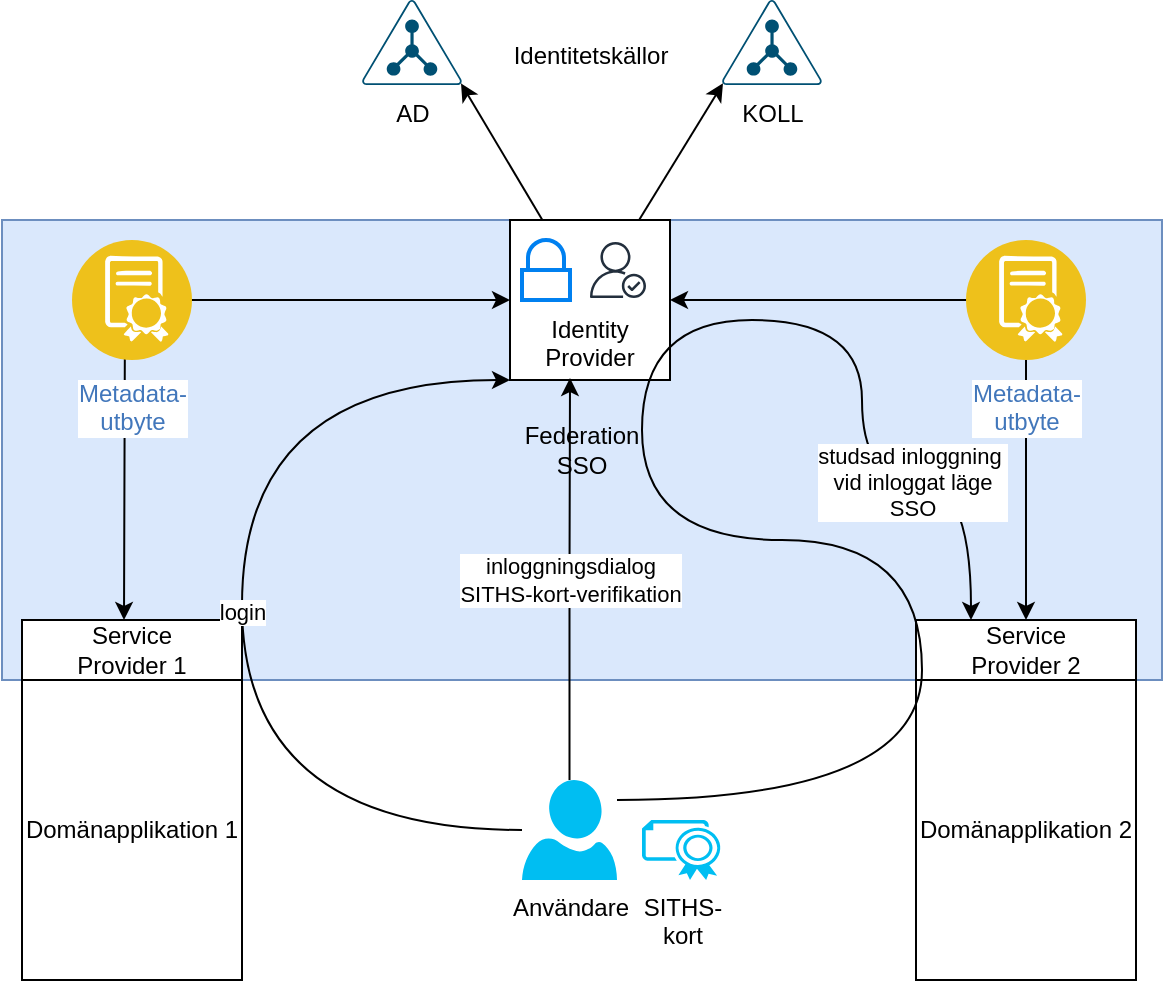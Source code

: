 <mxfile version="24.7.7">
  <diagram name="Sida-1" id="RdJLS9GGSDhxWauPwOrX">
    <mxGraphModel dx="1380" dy="763" grid="1" gridSize="10" guides="1" tooltips="1" connect="1" arrows="1" fold="1" page="1" pageScale="1" pageWidth="827" pageHeight="1169" math="0" shadow="0">
      <root>
        <mxCell id="0" />
        <mxCell id="1" parent="0" />
        <mxCell id="T-CoUlsQ0zNCIP5Rp3Ct-22" value="Federation&lt;div&gt;SSO&lt;/div&gt;" style="rounded=0;whiteSpace=wrap;html=1;fillColor=#dae8fc;strokeColor=#6c8ebf;" parent="1" vertex="1">
          <mxGeometry x="120" y="200" width="580" height="230" as="geometry" />
        </mxCell>
        <mxCell id="T-CoUlsQ0zNCIP5Rp3Ct-1" value="AD" style="points=[[0.5,0,0],[0.765,0.48,0],[0.99,0.98,0],[0.5,1,0],[0.01,0.98,0],[0.235,0.48,0]];verticalLabelPosition=bottom;sketch=0;html=1;verticalAlign=top;aspect=fixed;align=center;pointerEvents=1;shape=mxgraph.cisco19.ldap;fillColor=#005073;strokeColor=none;" parent="1" vertex="1">
          <mxGeometry x="300" y="90" width="50" height="42.5" as="geometry" />
        </mxCell>
        <mxCell id="T-CoUlsQ0zNCIP5Rp3Ct-2" value="KOLL" style="points=[[0.5,0,0],[0.765,0.48,0],[0.99,0.98,0],[0.5,1,0],[0.01,0.98,0],[0.235,0.48,0]];verticalLabelPosition=bottom;sketch=0;html=1;verticalAlign=top;aspect=fixed;align=center;pointerEvents=1;shape=mxgraph.cisco19.ldap;fillColor=#005073;strokeColor=none;" parent="1" vertex="1">
          <mxGeometry x="480" y="90" width="50" height="42.5" as="geometry" />
        </mxCell>
        <mxCell id="T-CoUlsQ0zNCIP5Rp3Ct-14" style="edgeStyle=orthogonalEdgeStyle;rounded=0;orthogonalLoop=1;jettySize=auto;html=1;startArrow=classic;startFill=1;" parent="1" source="T-CoUlsQ0zNCIP5Rp3Ct-3" target="T-CoUlsQ0zNCIP5Rp3Ct-12" edge="1">
          <mxGeometry relative="1" as="geometry" />
        </mxCell>
        <mxCell id="T-CoUlsQ0zNCIP5Rp3Ct-3" value="&lt;div&gt;&lt;br&gt;&lt;/div&gt;&lt;div&gt;&lt;br&gt;&lt;/div&gt;&lt;div&gt;&lt;br&gt;&lt;/div&gt;Identity&lt;div&gt;Provider&lt;/div&gt;" style="whiteSpace=wrap;html=1;aspect=fixed;" parent="1" vertex="1">
          <mxGeometry x="374" y="200" width="80" height="80" as="geometry" />
        </mxCell>
        <mxCell id="T-CoUlsQ0zNCIP5Rp3Ct-4" value="" style="html=1;verticalLabelPosition=bottom;align=center;labelBackgroundColor=#ffffff;verticalAlign=top;strokeWidth=2;strokeColor=#0080F0;shadow=0;dashed=0;shape=mxgraph.ios7.icons.locked;" parent="1" vertex="1">
          <mxGeometry x="380" y="210" width="24" height="30" as="geometry" />
        </mxCell>
        <mxCell id="T-CoUlsQ0zNCIP5Rp3Ct-5" value="" style="sketch=0;outlineConnect=0;fontColor=#232F3E;gradientColor=none;fillColor=#232F3D;strokeColor=none;dashed=0;verticalLabelPosition=bottom;verticalAlign=top;align=center;html=1;fontSize=12;fontStyle=0;aspect=fixed;pointerEvents=1;shape=mxgraph.aws4.authenticated_user;" parent="1" vertex="1">
          <mxGeometry x="414" y="211" width="28" height="28" as="geometry" />
        </mxCell>
        <mxCell id="T-CoUlsQ0zNCIP5Rp3Ct-6" style="rounded=0;orthogonalLoop=1;jettySize=auto;html=1;entryX=0.01;entryY=0.98;entryDx=0;entryDy=0;entryPerimeter=0;" parent="1" source="T-CoUlsQ0zNCIP5Rp3Ct-3" target="T-CoUlsQ0zNCIP5Rp3Ct-2" edge="1">
          <mxGeometry relative="1" as="geometry" />
        </mxCell>
        <mxCell id="T-CoUlsQ0zNCIP5Rp3Ct-7" style="rounded=0;orthogonalLoop=1;jettySize=auto;html=1;entryX=0.99;entryY=0.98;entryDx=0;entryDy=0;entryPerimeter=0;" parent="1" source="T-CoUlsQ0zNCIP5Rp3Ct-3" target="T-CoUlsQ0zNCIP5Rp3Ct-1" edge="1">
          <mxGeometry relative="1" as="geometry" />
        </mxCell>
        <mxCell id="T-CoUlsQ0zNCIP5Rp3Ct-8" value="Identitetskällor" style="text;html=1;align=center;verticalAlign=middle;resizable=0;points=[];autosize=1;strokeColor=none;fillColor=none;" parent="1" vertex="1">
          <mxGeometry x="364" y="102.5" width="100" height="30" as="geometry" />
        </mxCell>
        <mxCell id="T-CoUlsQ0zNCIP5Rp3Ct-10" value="Service&lt;div&gt;Provider 1&lt;/div&gt;" style="rounded=0;whiteSpace=wrap;html=1;" parent="1" vertex="1">
          <mxGeometry x="130" y="400" width="110" height="30" as="geometry" />
        </mxCell>
        <mxCell id="T-CoUlsQ0zNCIP5Rp3Ct-11" value="Domänapplikation 1" style="rounded=0;whiteSpace=wrap;html=1;" parent="1" vertex="1">
          <mxGeometry x="130" y="430" width="110" height="150" as="geometry" />
        </mxCell>
        <mxCell id="T-CoUlsQ0zNCIP5Rp3Ct-12" value="Service&lt;div&gt;Provider 2&lt;/div&gt;" style="rounded=0;whiteSpace=wrap;html=1;" parent="1" vertex="1">
          <mxGeometry x="577" y="400" width="110" height="30" as="geometry" />
        </mxCell>
        <mxCell id="T-CoUlsQ0zNCIP5Rp3Ct-13" value="Domänapplikation 2" style="rounded=0;whiteSpace=wrap;html=1;" parent="1" vertex="1">
          <mxGeometry x="577" y="430" width="110" height="150" as="geometry" />
        </mxCell>
        <mxCell id="T-CoUlsQ0zNCIP5Rp3Ct-15" value="Metadata-&lt;div&gt;utbyte&lt;/div&gt;" style="image;aspect=fixed;perimeter=ellipsePerimeter;html=1;align=center;shadow=0;dashed=0;fontColor=#4277BB;labelBackgroundColor=default;fontSize=12;spacingTop=3;image=img/lib/ibm/blockchain/smart_contract.svg;" parent="1" vertex="1">
          <mxGeometry x="602" y="210" width="60" height="60" as="geometry" />
        </mxCell>
        <mxCell id="T-CoUlsQ0zNCIP5Rp3Ct-16" style="edgeStyle=orthogonalEdgeStyle;rounded=0;orthogonalLoop=1;jettySize=auto;html=1;startArrow=classic;startFill=1;exitX=0;exitY=0.5;exitDx=0;exitDy=0;" parent="1" source="T-CoUlsQ0zNCIP5Rp3Ct-3" edge="1">
          <mxGeometry relative="1" as="geometry">
            <mxPoint x="40" y="240" as="sourcePoint" />
            <mxPoint x="181" y="400" as="targetPoint" />
          </mxGeometry>
        </mxCell>
        <mxCell id="T-CoUlsQ0zNCIP5Rp3Ct-17" value="Metadata-&lt;div&gt;utbyte&lt;/div&gt;" style="image;aspect=fixed;perimeter=ellipsePerimeter;html=1;align=center;shadow=0;dashed=0;fontColor=#4277BB;labelBackgroundColor=default;fontSize=12;spacingTop=3;image=img/lib/ibm/blockchain/smart_contract.svg;" parent="1" vertex="1">
          <mxGeometry x="155" y="210" width="60" height="60" as="geometry" />
        </mxCell>
        <mxCell id="trAEXEHgNY-A63-KypLn-1" value="login" style="edgeStyle=orthogonalEdgeStyle;rounded=0;orthogonalLoop=1;jettySize=auto;html=1;entryX=0;entryY=1;entryDx=0;entryDy=0;curved=1;" edge="1" parent="1" source="T-CoUlsQ0zNCIP5Rp3Ct-19" target="T-CoUlsQ0zNCIP5Rp3Ct-3">
          <mxGeometry relative="1" as="geometry">
            <Array as="points">
              <mxPoint x="240" y="505" />
              <mxPoint x="240" y="280" />
            </Array>
          </mxGeometry>
        </mxCell>
        <mxCell id="trAEXEHgNY-A63-KypLn-3" value="studsad inloggning&amp;nbsp;&lt;div&gt;vid inloggat läge&lt;/div&gt;&lt;div&gt;SSO&lt;/div&gt;" style="edgeStyle=orthogonalEdgeStyle;rounded=0;orthogonalLoop=1;jettySize=auto;html=1;curved=1;entryX=0.25;entryY=0;entryDx=0;entryDy=0;" edge="1" parent="1" target="T-CoUlsQ0zNCIP5Rp3Ct-12">
          <mxGeometry x="0.765" relative="1" as="geometry">
            <mxPoint x="427.5" y="490" as="sourcePoint" />
            <mxPoint x="600" y="390" as="targetPoint" />
            <Array as="points">
              <mxPoint x="580" y="490" />
              <mxPoint x="580" y="360" />
              <mxPoint x="440" y="360" />
              <mxPoint x="440" y="250" />
              <mxPoint x="550" y="250" />
              <mxPoint x="550" y="330" />
              <mxPoint x="605" y="330" />
            </Array>
            <mxPoint y="1" as="offset" />
          </mxGeometry>
        </mxCell>
        <mxCell id="T-CoUlsQ0zNCIP5Rp3Ct-19" value="Användare" style="verticalLabelPosition=bottom;html=1;verticalAlign=top;align=center;strokeColor=none;fillColor=#00BEF2;shape=mxgraph.azure.user;" parent="1" vertex="1">
          <mxGeometry x="380" y="480" width="47.5" height="50" as="geometry" />
        </mxCell>
        <mxCell id="T-CoUlsQ0zNCIP5Rp3Ct-20" value="SITHS-&lt;div&gt;kort&lt;/div&gt;" style="verticalLabelPosition=bottom;html=1;verticalAlign=top;align=center;strokeColor=none;fillColor=#00BEF2;shape=mxgraph.azure.certificate;pointerEvents=1;" parent="1" vertex="1">
          <mxGeometry x="440" y="500" width="40" height="30" as="geometry" />
        </mxCell>
        <mxCell id="trAEXEHgNY-A63-KypLn-2" value="inloggningsdialog&lt;div&gt;SITHS-kort-verifikation&lt;/div&gt;" style="edgeStyle=orthogonalEdgeStyle;rounded=0;orthogonalLoop=1;jettySize=auto;html=1;entryX=0.375;entryY=0.988;entryDx=0;entryDy=0;entryPerimeter=0;" edge="1" parent="1" source="T-CoUlsQ0zNCIP5Rp3Ct-19" target="T-CoUlsQ0zNCIP5Rp3Ct-3">
          <mxGeometry relative="1" as="geometry" />
        </mxCell>
      </root>
    </mxGraphModel>
  </diagram>
</mxfile>
